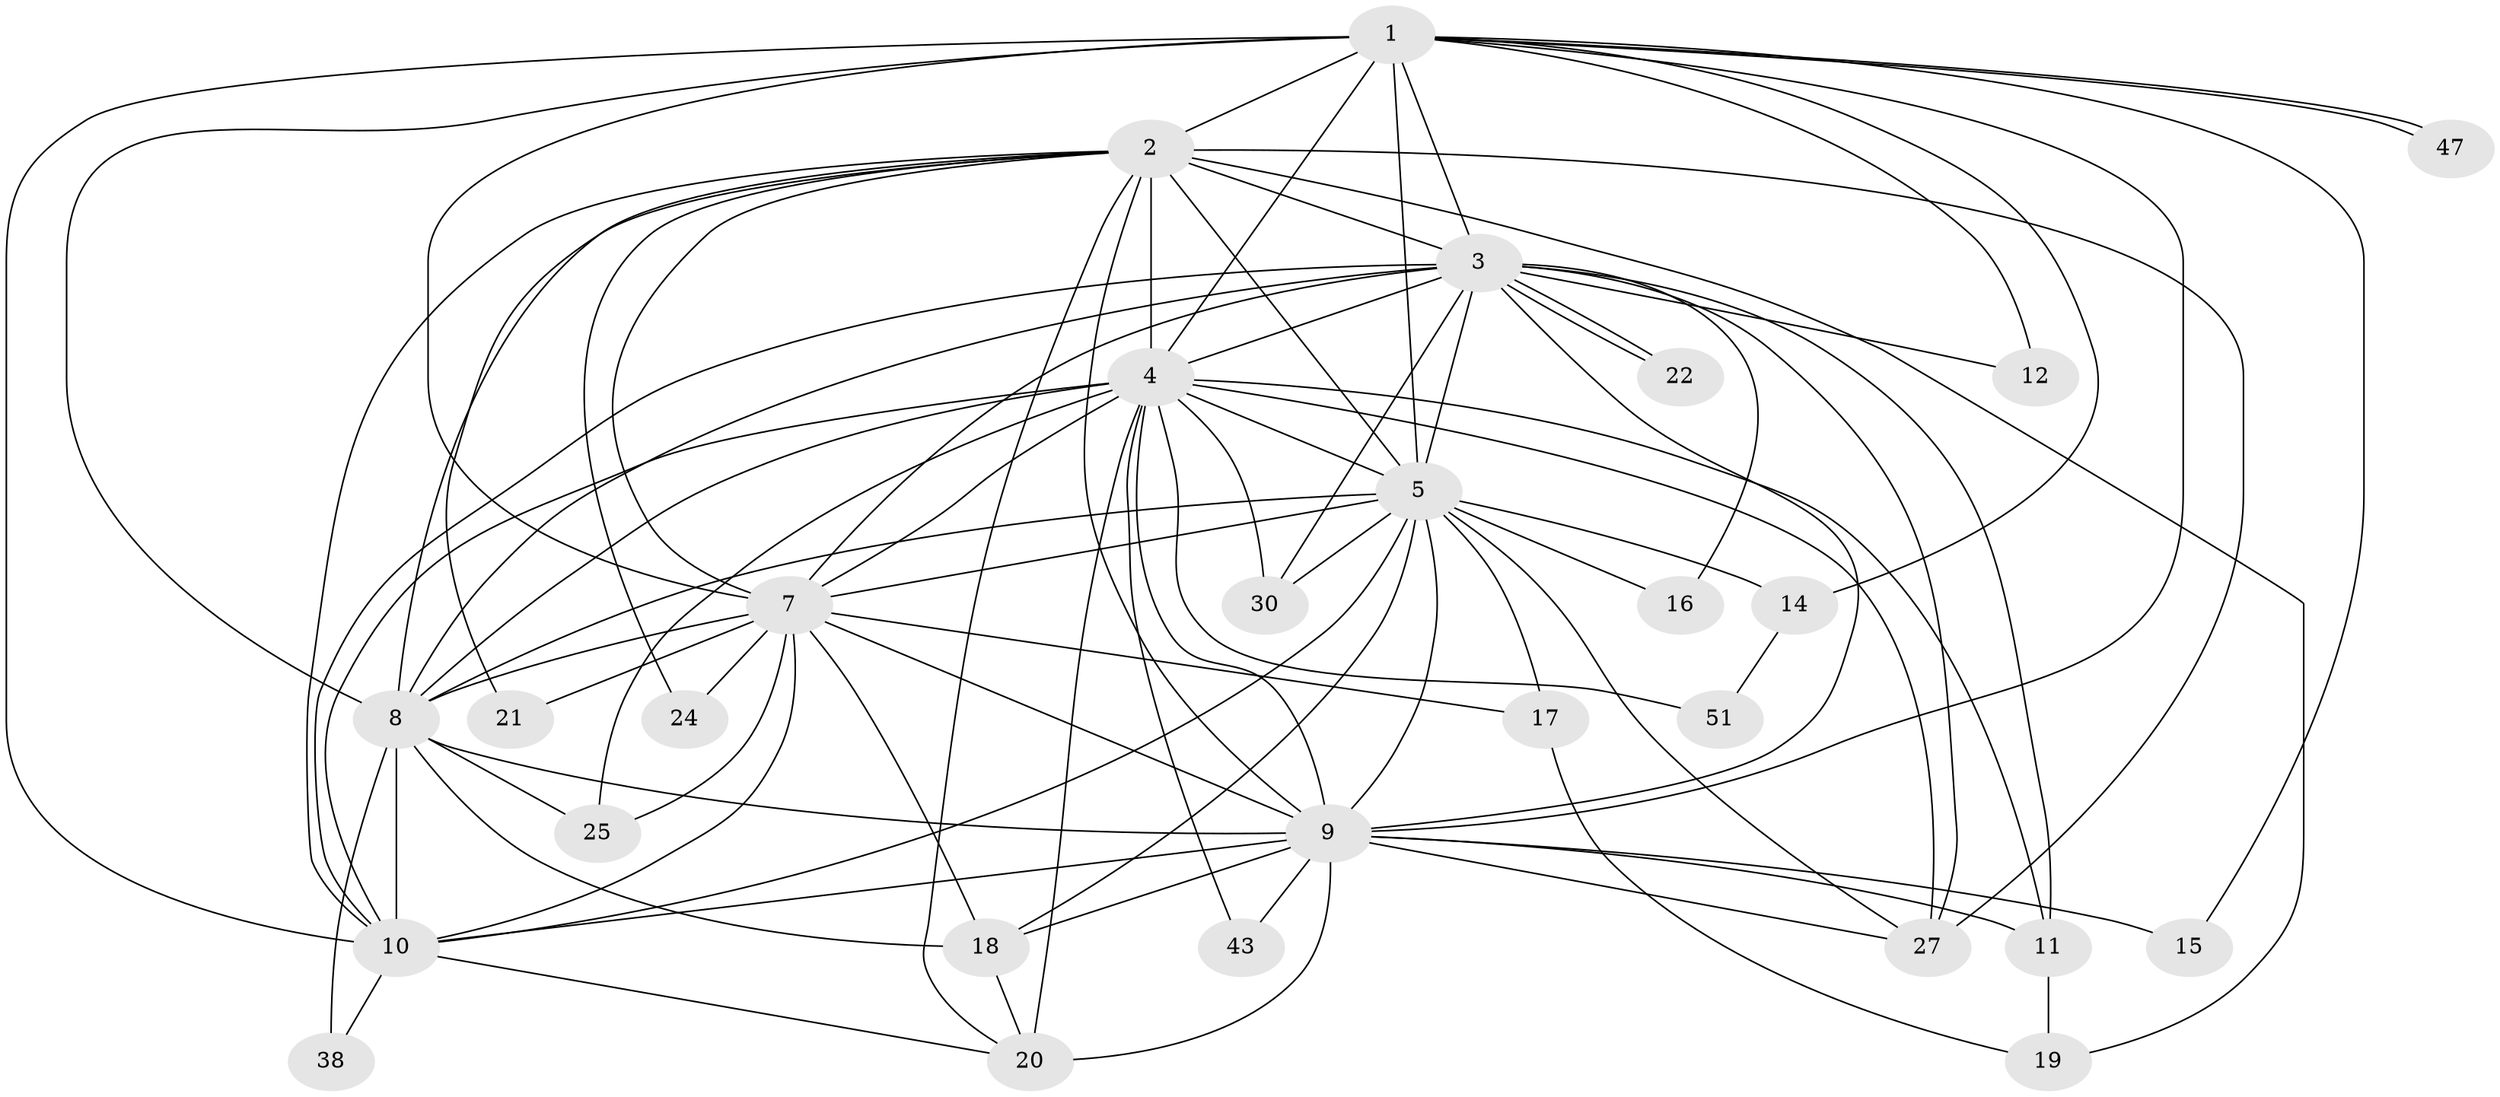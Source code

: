 // original degree distribution, {16: 0.03508771929824561, 18: 0.03508771929824561, 17: 0.017543859649122806, 15: 0.017543859649122806, 14: 0.017543859649122806, 19: 0.017543859649122806, 12: 0.017543859649122806, 13: 0.017543859649122806, 4: 0.10526315789473684, 2: 0.5614035087719298, 6: 0.017543859649122806, 5: 0.017543859649122806, 3: 0.12280701754385964}
// Generated by graph-tools (version 1.1) at 2025/14/03/09/25 04:14:06]
// undirected, 28 vertices, 86 edges
graph export_dot {
graph [start="1"]
  node [color=gray90,style=filled];
  1;
  2 [super="+46+45+35+44+37+39+13"];
  3;
  4;
  5 [super="+6"];
  7 [super="+53+56"];
  8;
  9;
  10 [super="+42"];
  11 [super="+28"];
  12;
  14;
  15;
  16;
  17 [super="+36"];
  18 [super="+48+54"];
  19;
  20 [super="+41+23+26"];
  21;
  22;
  24;
  25 [super="+34"];
  27 [super="+29"];
  30;
  38;
  43;
  47;
  51;
  1 -- 2 [weight=2];
  1 -- 3;
  1 -- 4;
  1 -- 5 [weight=2];
  1 -- 7 [weight=2];
  1 -- 8;
  1 -- 9;
  1 -- 10;
  1 -- 12;
  1 -- 14;
  1 -- 15;
  1 -- 47;
  1 -- 47;
  2 -- 3 [weight=3];
  2 -- 4;
  2 -- 5 [weight=5];
  2 -- 7 [weight=2];
  2 -- 8;
  2 -- 9;
  2 -- 10 [weight=2];
  2 -- 24;
  2 -- 19;
  2 -- 27;
  2 -- 21;
  2 -- 20;
  3 -- 4;
  3 -- 5 [weight=2];
  3 -- 7;
  3 -- 8;
  3 -- 9;
  3 -- 10;
  3 -- 11;
  3 -- 12;
  3 -- 16;
  3 -- 22;
  3 -- 22;
  3 -- 27;
  3 -- 30;
  4 -- 5 [weight=2];
  4 -- 7;
  4 -- 8;
  4 -- 9;
  4 -- 10;
  4 -- 25;
  4 -- 30;
  4 -- 43;
  4 -- 51;
  4 -- 27;
  4 -- 20 [weight=2];
  4 -- 11;
  5 -- 7 [weight=3];
  5 -- 8 [weight=2];
  5 -- 9 [weight=2];
  5 -- 10 [weight=2];
  5 -- 14 [weight=2];
  5 -- 16;
  5 -- 17;
  5 -- 18;
  5 -- 27;
  5 -- 30;
  7 -- 8;
  7 -- 9;
  7 -- 10 [weight=2];
  7 -- 17 [weight=2];
  7 -- 18;
  7 -- 21;
  7 -- 24;
  7 -- 25;
  8 -- 9;
  8 -- 10;
  8 -- 18;
  8 -- 38;
  8 -- 25;
  9 -- 10;
  9 -- 11;
  9 -- 15;
  9 -- 43;
  9 -- 20;
  9 -- 27;
  9 -- 18 [weight=2];
  10 -- 20;
  10 -- 38;
  11 -- 19 [weight=2];
  14 -- 51;
  17 -- 19;
  18 -- 20;
}
